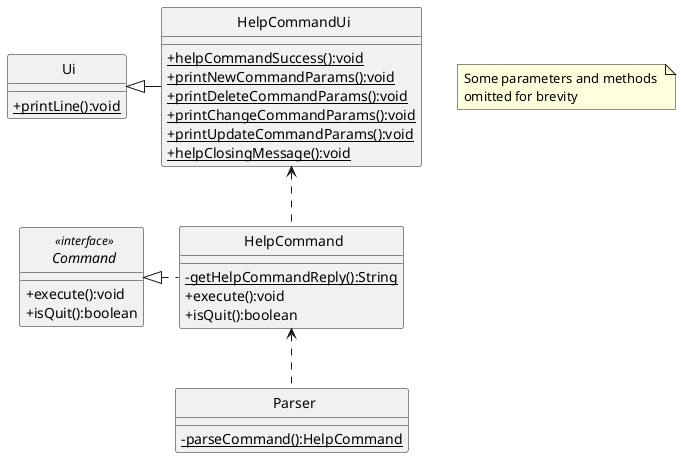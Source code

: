 @startuml
'https://plantuml.com/class-diagram
skinparam classAttributeIconSize 0
skinparam CircledCharacterFontSize 0
skinparam CircledCharacterRadius 0

interface Command
class HelpCommandUi
class HelpCommand
class Parser
class Ui

Ui <|- HelpCommandUi
HelpCommand <.. Parser
Command <|. HelpCommand
HelpCommandUi <.. HelpCommand

interface Command <<interface>> {
    +execute():void
    +isQuit():boolean
}

class HelpCommand {
    {static}-getHelpCommandReply():String
    +execute():void
    +isQuit():boolean
}

class Ui {
    {static}+printLine():void
}

class HelpCommandUi {
    {static}+helpCommandSuccess():void
    {static}+printNewCommandParams():void
    {static}+printDeleteCommandParams():void
    {static}+printChangeCommandParams():void
    {static}+printUpdateCommandParams():void
    {static}+helpClosingMessage():void
}

class Parser {
    {static}-parseCommand():HelpCommand
}

note "Some parameters and methods \nomitted for brevity" as n1

@enduml

@startuml
hide footbox
actor User as User
participant "SuperTracker" as SuperTracker <<class>> #f5e3a9
participant ":HelpCommand" as HelpCommand #cbf7f4
participant "HelpCommandUi" as HelpCommandUi <<class>> #e5c2ea

SuperTracker -> HelpCommand : execute()
activate HelpCommand #cbf7f4

HelpCommand -> HelpCommandUi : helpCommandSuccess()
activate HelpCommandUi #e5c2ea
HelpCommandUi --> HelpCommand
deactivate HelpCommandUi

User -> HelpCommand : input:String

HelpCommand -> HelpCommand : getHelpCommandReply(input:String)
activate HelpCommand #cbf7f4
HelpCommand --> HelpCommand : helpCommandWord:String
deactivate HelpCommand

HelpCommand -> HelpCommandUi : printLine()
activate HelpCommandUi #e5c2ea
HelpCommandUi --> HelpCommand
deactivate HelpCommandUi

alt Valid command word
HelpCommand -> HelpCommandUi : printCommandParams()
activate HelpCommandUi #e5c2ea
HelpCommandUi --> HelpCommand
deactivate HelpCommandUi
else Invalid command word
HelpCommand -> HelpCommandUi : printInvalidHelpMessage()
activate HelpCommandUi #e5c2ea
HelpCommandUi --> HelpCommand
deactivate HelpCommandUi
end

HelpCommand -> HelpCommandUi : helpClosingMessage()
activate HelpCommandUi #e5c2ea
HelpCommandUi --> HelpCommand
deactivate HelpCommandUi

HelpCommand --> SuperTracker
deactivate HelpCommand
@enduml